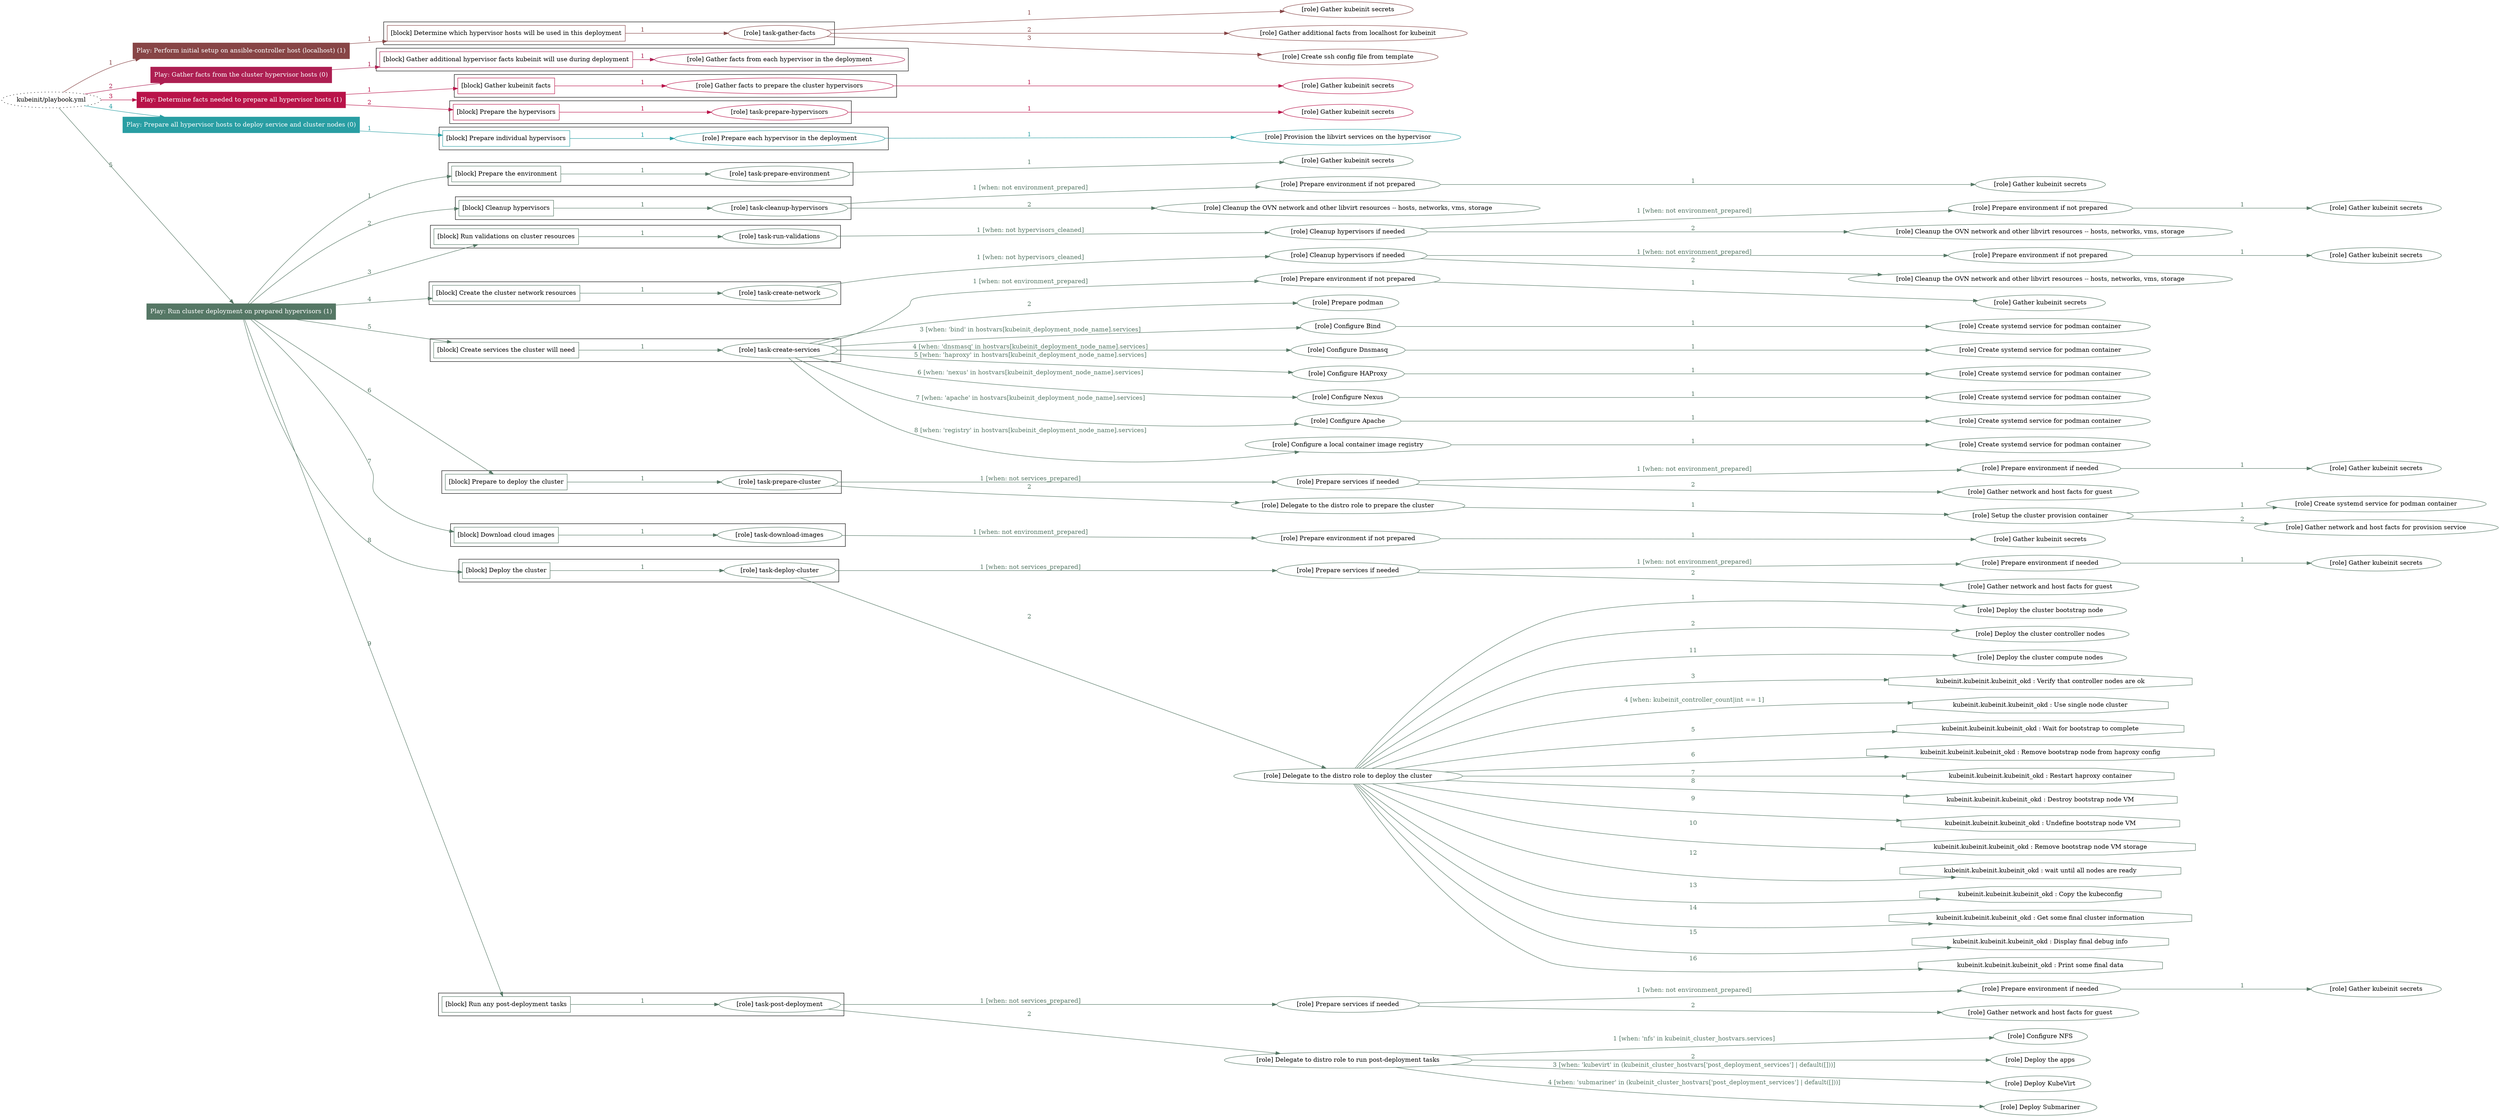 digraph {
	graph [concentrate=true ordering=in rankdir=LR ratio=fill]
	edge [esep=5 sep=10]
	"kubeinit/playbook.yml" [URL="/home/runner/work/kubeinit/kubeinit/kubeinit/playbook.yml" id=playbook_5faffa7f style=dotted]
	play_991cc048 [label="Play: Perform initial setup on ansible-controller host (localhost) (1)" URL="/home/runner/work/kubeinit/kubeinit/kubeinit/playbook.yml" color="#874546" fontcolor="#ffffff" id=play_991cc048 shape=box style=filled tooltip=localhost]
	"kubeinit/playbook.yml" -> play_991cc048 [label="1 " color="#874546" fontcolor="#874546" id=edge_abd112c0 labeltooltip="1 " tooltip="1 "]
	subgraph "Gather kubeinit secrets" {
		role_97f91d68 [label="[role] Gather kubeinit secrets" URL="/home/runner/.ansible/collections/ansible_collections/kubeinit/kubeinit/roles/kubeinit_prepare/tasks/build_hypervisors_group.yml" color="#874546" id=role_97f91d68 tooltip="Gather kubeinit secrets"]
	}
	subgraph "Gather additional facts from localhost for kubeinit" {
		role_273dcc4a [label="[role] Gather additional facts from localhost for kubeinit" URL="/home/runner/.ansible/collections/ansible_collections/kubeinit/kubeinit/roles/kubeinit_prepare/tasks/build_hypervisors_group.yml" color="#874546" id=role_273dcc4a tooltip="Gather additional facts from localhost for kubeinit"]
	}
	subgraph "Create ssh config file from template" {
		role_73fe3438 [label="[role] Create ssh config file from template" URL="/home/runner/.ansible/collections/ansible_collections/kubeinit/kubeinit/roles/kubeinit_prepare/tasks/build_hypervisors_group.yml" color="#874546" id=role_73fe3438 tooltip="Create ssh config file from template"]
	}
	subgraph "task-gather-facts" {
		role_0eabd7ce [label="[role] task-gather-facts" URL="/home/runner/work/kubeinit/kubeinit/kubeinit/playbook.yml" color="#874546" id=role_0eabd7ce tooltip="task-gather-facts"]
		role_0eabd7ce -> role_97f91d68 [label="1 " color="#874546" fontcolor="#874546" id=edge_6c5357a5 labeltooltip="1 " tooltip="1 "]
		role_0eabd7ce -> role_273dcc4a [label="2 " color="#874546" fontcolor="#874546" id=edge_8af04653 labeltooltip="2 " tooltip="2 "]
		role_0eabd7ce -> role_73fe3438 [label="3 " color="#874546" fontcolor="#874546" id=edge_282ddf28 labeltooltip="3 " tooltip="3 "]
	}
	subgraph "Play: Perform initial setup on ansible-controller host (localhost) (1)" {
		play_991cc048 -> block_0b202293 [label=1 color="#874546" fontcolor="#874546" id=edge_0eafb9de labeltooltip=1 tooltip=1]
		subgraph cluster_block_0b202293 {
			block_0b202293 [label="[block] Determine which hypervisor hosts will be used in this deployment" URL="/home/runner/work/kubeinit/kubeinit/kubeinit/playbook.yml" color="#874546" id=block_0b202293 labeltooltip="Determine which hypervisor hosts will be used in this deployment" shape=box tooltip="Determine which hypervisor hosts will be used in this deployment"]
			block_0b202293 -> role_0eabd7ce [label="1 " color="#874546" fontcolor="#874546" id=edge_bfd0c467 labeltooltip="1 " tooltip="1 "]
		}
	}
	play_29f85bd6 [label="Play: Gather facts from the cluster hypervisor hosts (0)" URL="/home/runner/work/kubeinit/kubeinit/kubeinit/playbook.yml" color="#ad1f52" fontcolor="#ffffff" id=play_29f85bd6 shape=box style=filled tooltip="Play: Gather facts from the cluster hypervisor hosts (0)"]
	"kubeinit/playbook.yml" -> play_29f85bd6 [label="2 " color="#ad1f52" fontcolor="#ad1f52" id=edge_82eb3180 labeltooltip="2 " tooltip="2 "]
	subgraph "Gather facts from each hypervisor in the deployment" {
		role_9f1f11c9 [label="[role] Gather facts from each hypervisor in the deployment" URL="/home/runner/work/kubeinit/kubeinit/kubeinit/playbook.yml" color="#ad1f52" id=role_9f1f11c9 tooltip="Gather facts from each hypervisor in the deployment"]
	}
	subgraph "Play: Gather facts from the cluster hypervisor hosts (0)" {
		play_29f85bd6 -> block_7391d9f3 [label=1 color="#ad1f52" fontcolor="#ad1f52" id=edge_20162a84 labeltooltip=1 tooltip=1]
		subgraph cluster_block_7391d9f3 {
			block_7391d9f3 [label="[block] Gather additional hypervisor facts kubeinit will use during deployment" URL="/home/runner/work/kubeinit/kubeinit/kubeinit/playbook.yml" color="#ad1f52" id=block_7391d9f3 labeltooltip="Gather additional hypervisor facts kubeinit will use during deployment" shape=box tooltip="Gather additional hypervisor facts kubeinit will use during deployment"]
			block_7391d9f3 -> role_9f1f11c9 [label="1 " color="#ad1f52" fontcolor="#ad1f52" id=edge_141479ab labeltooltip="1 " tooltip="1 "]
		}
	}
	play_5ca534ec [label="Play: Determine facts needed to prepare all hypervisor hosts (1)" URL="/home/runner/work/kubeinit/kubeinit/kubeinit/playbook.yml" color="#b91349" fontcolor="#ffffff" id=play_5ca534ec shape=box style=filled tooltip=localhost]
	"kubeinit/playbook.yml" -> play_5ca534ec [label="3 " color="#b91349" fontcolor="#b91349" id=edge_31deacb4 labeltooltip="3 " tooltip="3 "]
	subgraph "Gather kubeinit secrets" {
		role_c8e37638 [label="[role] Gather kubeinit secrets" URL="/home/runner/.ansible/collections/ansible_collections/kubeinit/kubeinit/roles/kubeinit_prepare/tasks/gather_kubeinit_facts.yml" color="#b91349" id=role_c8e37638 tooltip="Gather kubeinit secrets"]
	}
	subgraph "Gather facts to prepare the cluster hypervisors" {
		role_53ebce4b [label="[role] Gather facts to prepare the cluster hypervisors" URL="/home/runner/work/kubeinit/kubeinit/kubeinit/playbook.yml" color="#b91349" id=role_53ebce4b tooltip="Gather facts to prepare the cluster hypervisors"]
		role_53ebce4b -> role_c8e37638 [label="1 " color="#b91349" fontcolor="#b91349" id=edge_7cde80fc labeltooltip="1 " tooltip="1 "]
	}
	subgraph "Gather kubeinit secrets" {
		role_de33c68d [label="[role] Gather kubeinit secrets" URL="/home/runner/.ansible/collections/ansible_collections/kubeinit/kubeinit/roles/kubeinit_prepare/tasks/gather_kubeinit_facts.yml" color="#b91349" id=role_de33c68d tooltip="Gather kubeinit secrets"]
	}
	subgraph "task-prepare-hypervisors" {
		role_69fd71e2 [label="[role] task-prepare-hypervisors" URL="/home/runner/work/kubeinit/kubeinit/kubeinit/playbook.yml" color="#b91349" id=role_69fd71e2 tooltip="task-prepare-hypervisors"]
		role_69fd71e2 -> role_de33c68d [label="1 " color="#b91349" fontcolor="#b91349" id=edge_d538f29c labeltooltip="1 " tooltip="1 "]
	}
	subgraph "Play: Determine facts needed to prepare all hypervisor hosts (1)" {
		play_5ca534ec -> block_be580577 [label=1 color="#b91349" fontcolor="#b91349" id=edge_8d471b6c labeltooltip=1 tooltip=1]
		subgraph cluster_block_be580577 {
			block_be580577 [label="[block] Gather kubeinit facts" URL="/home/runner/work/kubeinit/kubeinit/kubeinit/playbook.yml" color="#b91349" id=block_be580577 labeltooltip="Gather kubeinit facts" shape=box tooltip="Gather kubeinit facts"]
			block_be580577 -> role_53ebce4b [label="1 " color="#b91349" fontcolor="#b91349" id=edge_6ef22470 labeltooltip="1 " tooltip="1 "]
		}
		play_5ca534ec -> block_c0ef827e [label=2 color="#b91349" fontcolor="#b91349" id=edge_1ddea8bc labeltooltip=2 tooltip=2]
		subgraph cluster_block_c0ef827e {
			block_c0ef827e [label="[block] Prepare the hypervisors" URL="/home/runner/work/kubeinit/kubeinit/kubeinit/playbook.yml" color="#b91349" id=block_c0ef827e labeltooltip="Prepare the hypervisors" shape=box tooltip="Prepare the hypervisors"]
			block_c0ef827e -> role_69fd71e2 [label="1 " color="#b91349" fontcolor="#b91349" id=edge_85bd8eb2 labeltooltip="1 " tooltip="1 "]
		}
	}
	play_77e201bd [label="Play: Prepare all hypervisor hosts to deploy service and cluster nodes (0)" URL="/home/runner/work/kubeinit/kubeinit/kubeinit/playbook.yml" color="#299ea3" fontcolor="#ffffff" id=play_77e201bd shape=box style=filled tooltip="Play: Prepare all hypervisor hosts to deploy service and cluster nodes (0)"]
	"kubeinit/playbook.yml" -> play_77e201bd [label="4 " color="#299ea3" fontcolor="#299ea3" id=edge_8aa07ea6 labeltooltip="4 " tooltip="4 "]
	subgraph "Provision the libvirt services on the hypervisor" {
		role_abc57175 [label="[role] Provision the libvirt services on the hypervisor" URL="/home/runner/.ansible/collections/ansible_collections/kubeinit/kubeinit/roles/kubeinit_prepare/tasks/prepare_hypervisor.yml" color="#299ea3" id=role_abc57175 tooltip="Provision the libvirt services on the hypervisor"]
	}
	subgraph "Prepare each hypervisor in the deployment" {
		role_91e6538f [label="[role] Prepare each hypervisor in the deployment" URL="/home/runner/work/kubeinit/kubeinit/kubeinit/playbook.yml" color="#299ea3" id=role_91e6538f tooltip="Prepare each hypervisor in the deployment"]
		role_91e6538f -> role_abc57175 [label="1 " color="#299ea3" fontcolor="#299ea3" id=edge_4c7e850f labeltooltip="1 " tooltip="1 "]
	}
	subgraph "Play: Prepare all hypervisor hosts to deploy service and cluster nodes (0)" {
		play_77e201bd -> block_b113f2d3 [label=1 color="#299ea3" fontcolor="#299ea3" id=edge_35d51ef7 labeltooltip=1 tooltip=1]
		subgraph cluster_block_b113f2d3 {
			block_b113f2d3 [label="[block] Prepare individual hypervisors" URL="/home/runner/work/kubeinit/kubeinit/kubeinit/playbook.yml" color="#299ea3" id=block_b113f2d3 labeltooltip="Prepare individual hypervisors" shape=box tooltip="Prepare individual hypervisors"]
			block_b113f2d3 -> role_91e6538f [label="1 " color="#299ea3" fontcolor="#299ea3" id=edge_9c3f2e87 labeltooltip="1 " tooltip="1 "]
		}
	}
	play_43a48dd4 [label="Play: Run cluster deployment on prepared hypervisors (1)" URL="/home/runner/work/kubeinit/kubeinit/kubeinit/playbook.yml" color="#557765" fontcolor="#ffffff" id=play_43a48dd4 shape=box style=filled tooltip=localhost]
	"kubeinit/playbook.yml" -> play_43a48dd4 [label="5 " color="#557765" fontcolor="#557765" id=edge_9130baa4 labeltooltip="5 " tooltip="5 "]
	subgraph "Gather kubeinit secrets" {
		role_e2d8cf6f [label="[role] Gather kubeinit secrets" URL="/home/runner/.ansible/collections/ansible_collections/kubeinit/kubeinit/roles/kubeinit_prepare/tasks/gather_kubeinit_facts.yml" color="#557765" id=role_e2d8cf6f tooltip="Gather kubeinit secrets"]
	}
	subgraph "task-prepare-environment" {
		role_2d263c5d [label="[role] task-prepare-environment" URL="/home/runner/work/kubeinit/kubeinit/kubeinit/playbook.yml" color="#557765" id=role_2d263c5d tooltip="task-prepare-environment"]
		role_2d263c5d -> role_e2d8cf6f [label="1 " color="#557765" fontcolor="#557765" id=edge_e7e85dd9 labeltooltip="1 " tooltip="1 "]
	}
	subgraph "Gather kubeinit secrets" {
		role_fab64181 [label="[role] Gather kubeinit secrets" URL="/home/runner/.ansible/collections/ansible_collections/kubeinit/kubeinit/roles/kubeinit_prepare/tasks/gather_kubeinit_facts.yml" color="#557765" id=role_fab64181 tooltip="Gather kubeinit secrets"]
	}
	subgraph "Prepare environment if not prepared" {
		role_e8af07f8 [label="[role] Prepare environment if not prepared" URL="/home/runner/.ansible/collections/ansible_collections/kubeinit/kubeinit/roles/kubeinit_prepare/tasks/cleanup_hypervisors.yml" color="#557765" id=role_e8af07f8 tooltip="Prepare environment if not prepared"]
		role_e8af07f8 -> role_fab64181 [label="1 " color="#557765" fontcolor="#557765" id=edge_36fb8069 labeltooltip="1 " tooltip="1 "]
	}
	subgraph "Cleanup the OVN network and other libvirt resources -- hosts, networks, vms, storage" {
		role_6f4e6be0 [label="[role] Cleanup the OVN network and other libvirt resources -- hosts, networks, vms, storage" URL="/home/runner/.ansible/collections/ansible_collections/kubeinit/kubeinit/roles/kubeinit_prepare/tasks/cleanup_hypervisors.yml" color="#557765" id=role_6f4e6be0 tooltip="Cleanup the OVN network and other libvirt resources -- hosts, networks, vms, storage"]
	}
	subgraph "task-cleanup-hypervisors" {
		role_02f8fa38 [label="[role] task-cleanup-hypervisors" URL="/home/runner/work/kubeinit/kubeinit/kubeinit/playbook.yml" color="#557765" id=role_02f8fa38 tooltip="task-cleanup-hypervisors"]
		role_02f8fa38 -> role_e8af07f8 [label="1 [when: not environment_prepared]" color="#557765" fontcolor="#557765" id=edge_60694b1d labeltooltip="1 [when: not environment_prepared]" tooltip="1 [when: not environment_prepared]"]
		role_02f8fa38 -> role_6f4e6be0 [label="2 " color="#557765" fontcolor="#557765" id=edge_d9ad9d44 labeltooltip="2 " tooltip="2 "]
	}
	subgraph "Gather kubeinit secrets" {
		role_283fa0ce [label="[role] Gather kubeinit secrets" URL="/home/runner/.ansible/collections/ansible_collections/kubeinit/kubeinit/roles/kubeinit_prepare/tasks/gather_kubeinit_facts.yml" color="#557765" id=role_283fa0ce tooltip="Gather kubeinit secrets"]
	}
	subgraph "Prepare environment if not prepared" {
		role_32ab561b [label="[role] Prepare environment if not prepared" URL="/home/runner/.ansible/collections/ansible_collections/kubeinit/kubeinit/roles/kubeinit_prepare/tasks/cleanup_hypervisors.yml" color="#557765" id=role_32ab561b tooltip="Prepare environment if not prepared"]
		role_32ab561b -> role_283fa0ce [label="1 " color="#557765" fontcolor="#557765" id=edge_ea6aae92 labeltooltip="1 " tooltip="1 "]
	}
	subgraph "Cleanup the OVN network and other libvirt resources -- hosts, networks, vms, storage" {
		role_bf8aadd1 [label="[role] Cleanup the OVN network and other libvirt resources -- hosts, networks, vms, storage" URL="/home/runner/.ansible/collections/ansible_collections/kubeinit/kubeinit/roles/kubeinit_prepare/tasks/cleanup_hypervisors.yml" color="#557765" id=role_bf8aadd1 tooltip="Cleanup the OVN network and other libvirt resources -- hosts, networks, vms, storage"]
	}
	subgraph "Cleanup hypervisors if needed" {
		role_7c0aa7c6 [label="[role] Cleanup hypervisors if needed" URL="/home/runner/.ansible/collections/ansible_collections/kubeinit/kubeinit/roles/kubeinit_validations/tasks/main.yml" color="#557765" id=role_7c0aa7c6 tooltip="Cleanup hypervisors if needed"]
		role_7c0aa7c6 -> role_32ab561b [label="1 [when: not environment_prepared]" color="#557765" fontcolor="#557765" id=edge_edfef1cc labeltooltip="1 [when: not environment_prepared]" tooltip="1 [when: not environment_prepared]"]
		role_7c0aa7c6 -> role_bf8aadd1 [label="2 " color="#557765" fontcolor="#557765" id=edge_673b3125 labeltooltip="2 " tooltip="2 "]
	}
	subgraph "task-run-validations" {
		role_469a2b44 [label="[role] task-run-validations" URL="/home/runner/work/kubeinit/kubeinit/kubeinit/playbook.yml" color="#557765" id=role_469a2b44 tooltip="task-run-validations"]
		role_469a2b44 -> role_7c0aa7c6 [label="1 [when: not hypervisors_cleaned]" color="#557765" fontcolor="#557765" id=edge_896bcb0b labeltooltip="1 [when: not hypervisors_cleaned]" tooltip="1 [when: not hypervisors_cleaned]"]
	}
	subgraph "Gather kubeinit secrets" {
		role_c9c38aff [label="[role] Gather kubeinit secrets" URL="/home/runner/.ansible/collections/ansible_collections/kubeinit/kubeinit/roles/kubeinit_prepare/tasks/gather_kubeinit_facts.yml" color="#557765" id=role_c9c38aff tooltip="Gather kubeinit secrets"]
	}
	subgraph "Prepare environment if not prepared" {
		role_a8bdfd80 [label="[role] Prepare environment if not prepared" URL="/home/runner/.ansible/collections/ansible_collections/kubeinit/kubeinit/roles/kubeinit_prepare/tasks/cleanup_hypervisors.yml" color="#557765" id=role_a8bdfd80 tooltip="Prepare environment if not prepared"]
		role_a8bdfd80 -> role_c9c38aff [label="1 " color="#557765" fontcolor="#557765" id=edge_e9b683b7 labeltooltip="1 " tooltip="1 "]
	}
	subgraph "Cleanup the OVN network and other libvirt resources -- hosts, networks, vms, storage" {
		role_6921b1f4 [label="[role] Cleanup the OVN network and other libvirt resources -- hosts, networks, vms, storage" URL="/home/runner/.ansible/collections/ansible_collections/kubeinit/kubeinit/roles/kubeinit_prepare/tasks/cleanup_hypervisors.yml" color="#557765" id=role_6921b1f4 tooltip="Cleanup the OVN network and other libvirt resources -- hosts, networks, vms, storage"]
	}
	subgraph "Cleanup hypervisors if needed" {
		role_a638eea6 [label="[role] Cleanup hypervisors if needed" URL="/home/runner/.ansible/collections/ansible_collections/kubeinit/kubeinit/roles/kubeinit_libvirt/tasks/create_network.yml" color="#557765" id=role_a638eea6 tooltip="Cleanup hypervisors if needed"]
		role_a638eea6 -> role_a8bdfd80 [label="1 [when: not environment_prepared]" color="#557765" fontcolor="#557765" id=edge_443bde8b labeltooltip="1 [when: not environment_prepared]" tooltip="1 [when: not environment_prepared]"]
		role_a638eea6 -> role_6921b1f4 [label="2 " color="#557765" fontcolor="#557765" id=edge_4f5ee1fa labeltooltip="2 " tooltip="2 "]
	}
	subgraph "task-create-network" {
		role_156be5de [label="[role] task-create-network" URL="/home/runner/work/kubeinit/kubeinit/kubeinit/playbook.yml" color="#557765" id=role_156be5de tooltip="task-create-network"]
		role_156be5de -> role_a638eea6 [label="1 [when: not hypervisors_cleaned]" color="#557765" fontcolor="#557765" id=edge_9cddbd63 labeltooltip="1 [when: not hypervisors_cleaned]" tooltip="1 [when: not hypervisors_cleaned]"]
	}
	subgraph "Gather kubeinit secrets" {
		role_58aa6956 [label="[role] Gather kubeinit secrets" URL="/home/runner/.ansible/collections/ansible_collections/kubeinit/kubeinit/roles/kubeinit_prepare/tasks/gather_kubeinit_facts.yml" color="#557765" id=role_58aa6956 tooltip="Gather kubeinit secrets"]
	}
	subgraph "Prepare environment if not prepared" {
		role_d1d3a0e2 [label="[role] Prepare environment if not prepared" URL="/home/runner/.ansible/collections/ansible_collections/kubeinit/kubeinit/roles/kubeinit_services/tasks/main.yml" color="#557765" id=role_d1d3a0e2 tooltip="Prepare environment if not prepared"]
		role_d1d3a0e2 -> role_58aa6956 [label="1 " color="#557765" fontcolor="#557765" id=edge_0fc86b60 labeltooltip="1 " tooltip="1 "]
	}
	subgraph "Prepare podman" {
		role_b9ffc9e6 [label="[role] Prepare podman" URL="/home/runner/.ansible/collections/ansible_collections/kubeinit/kubeinit/roles/kubeinit_services/tasks/00_create_service_pod.yml" color="#557765" id=role_b9ffc9e6 tooltip="Prepare podman"]
	}
	subgraph "Create systemd service for podman container" {
		role_8bc0fd2d [label="[role] Create systemd service for podman container" URL="/home/runner/.ansible/collections/ansible_collections/kubeinit/kubeinit/roles/kubeinit_bind/tasks/main.yml" color="#557765" id=role_8bc0fd2d tooltip="Create systemd service for podman container"]
	}
	subgraph "Configure Bind" {
		role_e1b97ca7 [label="[role] Configure Bind" URL="/home/runner/.ansible/collections/ansible_collections/kubeinit/kubeinit/roles/kubeinit_services/tasks/start_services_containers.yml" color="#557765" id=role_e1b97ca7 tooltip="Configure Bind"]
		role_e1b97ca7 -> role_8bc0fd2d [label="1 " color="#557765" fontcolor="#557765" id=edge_49f3af1e labeltooltip="1 " tooltip="1 "]
	}
	subgraph "Create systemd service for podman container" {
		role_a071425c [label="[role] Create systemd service for podman container" URL="/home/runner/.ansible/collections/ansible_collections/kubeinit/kubeinit/roles/kubeinit_dnsmasq/tasks/main.yml" color="#557765" id=role_a071425c tooltip="Create systemd service for podman container"]
	}
	subgraph "Configure Dnsmasq" {
		role_33386de9 [label="[role] Configure Dnsmasq" URL="/home/runner/.ansible/collections/ansible_collections/kubeinit/kubeinit/roles/kubeinit_services/tasks/start_services_containers.yml" color="#557765" id=role_33386de9 tooltip="Configure Dnsmasq"]
		role_33386de9 -> role_a071425c [label="1 " color="#557765" fontcolor="#557765" id=edge_ea4d8525 labeltooltip="1 " tooltip="1 "]
	}
	subgraph "Create systemd service for podman container" {
		role_ed2eca56 [label="[role] Create systemd service for podman container" URL="/home/runner/.ansible/collections/ansible_collections/kubeinit/kubeinit/roles/kubeinit_haproxy/tasks/main.yml" color="#557765" id=role_ed2eca56 tooltip="Create systemd service for podman container"]
	}
	subgraph "Configure HAProxy" {
		role_8337280f [label="[role] Configure HAProxy" URL="/home/runner/.ansible/collections/ansible_collections/kubeinit/kubeinit/roles/kubeinit_services/tasks/start_services_containers.yml" color="#557765" id=role_8337280f tooltip="Configure HAProxy"]
		role_8337280f -> role_ed2eca56 [label="1 " color="#557765" fontcolor="#557765" id=edge_f12a9a13 labeltooltip="1 " tooltip="1 "]
	}
	subgraph "Create systemd service for podman container" {
		role_0ed155b1 [label="[role] Create systemd service for podman container" URL="/home/runner/.ansible/collections/ansible_collections/kubeinit/kubeinit/roles/kubeinit_nexus/tasks/main.yml" color="#557765" id=role_0ed155b1 tooltip="Create systemd service for podman container"]
	}
	subgraph "Configure Nexus" {
		role_290f36eb [label="[role] Configure Nexus" URL="/home/runner/.ansible/collections/ansible_collections/kubeinit/kubeinit/roles/kubeinit_services/tasks/start_services_containers.yml" color="#557765" id=role_290f36eb tooltip="Configure Nexus"]
		role_290f36eb -> role_0ed155b1 [label="1 " color="#557765" fontcolor="#557765" id=edge_7a0798a1 labeltooltip="1 " tooltip="1 "]
	}
	subgraph "Create systemd service for podman container" {
		role_29bca5af [label="[role] Create systemd service for podman container" URL="/home/runner/.ansible/collections/ansible_collections/kubeinit/kubeinit/roles/kubeinit_apache/tasks/main.yml" color="#557765" id=role_29bca5af tooltip="Create systemd service for podman container"]
	}
	subgraph "Configure Apache" {
		role_7706d577 [label="[role] Configure Apache" URL="/home/runner/.ansible/collections/ansible_collections/kubeinit/kubeinit/roles/kubeinit_services/tasks/start_services_containers.yml" color="#557765" id=role_7706d577 tooltip="Configure Apache"]
		role_7706d577 -> role_29bca5af [label="1 " color="#557765" fontcolor="#557765" id=edge_cf43cd9e labeltooltip="1 " tooltip="1 "]
	}
	subgraph "Create systemd service for podman container" {
		role_e05abb13 [label="[role] Create systemd service for podman container" URL="/home/runner/.ansible/collections/ansible_collections/kubeinit/kubeinit/roles/kubeinit_registry/tasks/main.yml" color="#557765" id=role_e05abb13 tooltip="Create systemd service for podman container"]
	}
	subgraph "Configure a local container image registry" {
		role_be58a50e [label="[role] Configure a local container image registry" URL="/home/runner/.ansible/collections/ansible_collections/kubeinit/kubeinit/roles/kubeinit_services/tasks/start_services_containers.yml" color="#557765" id=role_be58a50e tooltip="Configure a local container image registry"]
		role_be58a50e -> role_e05abb13 [label="1 " color="#557765" fontcolor="#557765" id=edge_bded8de7 labeltooltip="1 " tooltip="1 "]
	}
	subgraph "task-create-services" {
		role_48f40c20 [label="[role] task-create-services" URL="/home/runner/work/kubeinit/kubeinit/kubeinit/playbook.yml" color="#557765" id=role_48f40c20 tooltip="task-create-services"]
		role_48f40c20 -> role_d1d3a0e2 [label="1 [when: not environment_prepared]" color="#557765" fontcolor="#557765" id=edge_78ecef7e labeltooltip="1 [when: not environment_prepared]" tooltip="1 [when: not environment_prepared]"]
		role_48f40c20 -> role_b9ffc9e6 [label="2 " color="#557765" fontcolor="#557765" id=edge_de1229ac labeltooltip="2 " tooltip="2 "]
		role_48f40c20 -> role_e1b97ca7 [label="3 [when: 'bind' in hostvars[kubeinit_deployment_node_name].services]" color="#557765" fontcolor="#557765" id=edge_f06f160d labeltooltip="3 [when: 'bind' in hostvars[kubeinit_deployment_node_name].services]" tooltip="3 [when: 'bind' in hostvars[kubeinit_deployment_node_name].services]"]
		role_48f40c20 -> role_33386de9 [label="4 [when: 'dnsmasq' in hostvars[kubeinit_deployment_node_name].services]" color="#557765" fontcolor="#557765" id=edge_fe914343 labeltooltip="4 [when: 'dnsmasq' in hostvars[kubeinit_deployment_node_name].services]" tooltip="4 [when: 'dnsmasq' in hostvars[kubeinit_deployment_node_name].services]"]
		role_48f40c20 -> role_8337280f [label="5 [when: 'haproxy' in hostvars[kubeinit_deployment_node_name].services]" color="#557765" fontcolor="#557765" id=edge_26718405 labeltooltip="5 [when: 'haproxy' in hostvars[kubeinit_deployment_node_name].services]" tooltip="5 [when: 'haproxy' in hostvars[kubeinit_deployment_node_name].services]"]
		role_48f40c20 -> role_290f36eb [label="6 [when: 'nexus' in hostvars[kubeinit_deployment_node_name].services]" color="#557765" fontcolor="#557765" id=edge_773ad5d1 labeltooltip="6 [when: 'nexus' in hostvars[kubeinit_deployment_node_name].services]" tooltip="6 [when: 'nexus' in hostvars[kubeinit_deployment_node_name].services]"]
		role_48f40c20 -> role_7706d577 [label="7 [when: 'apache' in hostvars[kubeinit_deployment_node_name].services]" color="#557765" fontcolor="#557765" id=edge_b3543a7a labeltooltip="7 [when: 'apache' in hostvars[kubeinit_deployment_node_name].services]" tooltip="7 [when: 'apache' in hostvars[kubeinit_deployment_node_name].services]"]
		role_48f40c20 -> role_be58a50e [label="8 [when: 'registry' in hostvars[kubeinit_deployment_node_name].services]" color="#557765" fontcolor="#557765" id=edge_6e513159 labeltooltip="8 [when: 'registry' in hostvars[kubeinit_deployment_node_name].services]" tooltip="8 [when: 'registry' in hostvars[kubeinit_deployment_node_name].services]"]
	}
	subgraph "Gather kubeinit secrets" {
		role_88ae7f64 [label="[role] Gather kubeinit secrets" URL="/home/runner/.ansible/collections/ansible_collections/kubeinit/kubeinit/roles/kubeinit_prepare/tasks/gather_kubeinit_facts.yml" color="#557765" id=role_88ae7f64 tooltip="Gather kubeinit secrets"]
	}
	subgraph "Prepare environment if needed" {
		role_aef16685 [label="[role] Prepare environment if needed" URL="/home/runner/.ansible/collections/ansible_collections/kubeinit/kubeinit/roles/kubeinit_services/tasks/prepare_services.yml" color="#557765" id=role_aef16685 tooltip="Prepare environment if needed"]
		role_aef16685 -> role_88ae7f64 [label="1 " color="#557765" fontcolor="#557765" id=edge_e50306f3 labeltooltip="1 " tooltip="1 "]
	}
	subgraph "Gather network and host facts for guest" {
		role_bd7baf6c [label="[role] Gather network and host facts for guest" URL="/home/runner/.ansible/collections/ansible_collections/kubeinit/kubeinit/roles/kubeinit_services/tasks/prepare_services.yml" color="#557765" id=role_bd7baf6c tooltip="Gather network and host facts for guest"]
	}
	subgraph "Prepare services if needed" {
		role_8ee9c17d [label="[role] Prepare services if needed" URL="/home/runner/.ansible/collections/ansible_collections/kubeinit/kubeinit/roles/kubeinit_prepare/tasks/prepare_cluster.yml" color="#557765" id=role_8ee9c17d tooltip="Prepare services if needed"]
		role_8ee9c17d -> role_aef16685 [label="1 [when: not environment_prepared]" color="#557765" fontcolor="#557765" id=edge_3aa58c87 labeltooltip="1 [when: not environment_prepared]" tooltip="1 [when: not environment_prepared]"]
		role_8ee9c17d -> role_bd7baf6c [label="2 " color="#557765" fontcolor="#557765" id=edge_5845afeb labeltooltip="2 " tooltip="2 "]
	}
	subgraph "Create systemd service for podman container" {
		role_023f2aca [label="[role] Create systemd service for podman container" URL="/home/runner/.ansible/collections/ansible_collections/kubeinit/kubeinit/roles/kubeinit_services/tasks/create_provision_container.yml" color="#557765" id=role_023f2aca tooltip="Create systemd service for podman container"]
	}
	subgraph "Gather network and host facts for provision service" {
		role_6259e2f3 [label="[role] Gather network and host facts for provision service" URL="/home/runner/.ansible/collections/ansible_collections/kubeinit/kubeinit/roles/kubeinit_services/tasks/create_provision_container.yml" color="#557765" id=role_6259e2f3 tooltip="Gather network and host facts for provision service"]
	}
	subgraph "Setup the cluster provision container" {
		role_ba65694d [label="[role] Setup the cluster provision container" URL="/home/runner/.ansible/collections/ansible_collections/kubeinit/kubeinit/roles/kubeinit_okd/tasks/prepare_cluster.yml" color="#557765" id=role_ba65694d tooltip="Setup the cluster provision container"]
		role_ba65694d -> role_023f2aca [label="1 " color="#557765" fontcolor="#557765" id=edge_80c48d62 labeltooltip="1 " tooltip="1 "]
		role_ba65694d -> role_6259e2f3 [label="2 " color="#557765" fontcolor="#557765" id=edge_47256a30 labeltooltip="2 " tooltip="2 "]
	}
	subgraph "Delegate to the distro role to prepare the cluster" {
		role_e95e9c22 [label="[role] Delegate to the distro role to prepare the cluster" URL="/home/runner/.ansible/collections/ansible_collections/kubeinit/kubeinit/roles/kubeinit_prepare/tasks/prepare_cluster.yml" color="#557765" id=role_e95e9c22 tooltip="Delegate to the distro role to prepare the cluster"]
		role_e95e9c22 -> role_ba65694d [label="1 " color="#557765" fontcolor="#557765" id=edge_1e19a70e labeltooltip="1 " tooltip="1 "]
	}
	subgraph "task-prepare-cluster" {
		role_e61bd879 [label="[role] task-prepare-cluster" URL="/home/runner/work/kubeinit/kubeinit/kubeinit/playbook.yml" color="#557765" id=role_e61bd879 tooltip="task-prepare-cluster"]
		role_e61bd879 -> role_8ee9c17d [label="1 [when: not services_prepared]" color="#557765" fontcolor="#557765" id=edge_c9992de1 labeltooltip="1 [when: not services_prepared]" tooltip="1 [when: not services_prepared]"]
		role_e61bd879 -> role_e95e9c22 [label="2 " color="#557765" fontcolor="#557765" id=edge_b0c695c5 labeltooltip="2 " tooltip="2 "]
	}
	subgraph "Gather kubeinit secrets" {
		role_2f07795c [label="[role] Gather kubeinit secrets" URL="/home/runner/.ansible/collections/ansible_collections/kubeinit/kubeinit/roles/kubeinit_prepare/tasks/gather_kubeinit_facts.yml" color="#557765" id=role_2f07795c tooltip="Gather kubeinit secrets"]
	}
	subgraph "Prepare environment if not prepared" {
		role_d3206cf3 [label="[role] Prepare environment if not prepared" URL="/home/runner/.ansible/collections/ansible_collections/kubeinit/kubeinit/roles/kubeinit_libvirt/tasks/download_cloud_images.yml" color="#557765" id=role_d3206cf3 tooltip="Prepare environment if not prepared"]
		role_d3206cf3 -> role_2f07795c [label="1 " color="#557765" fontcolor="#557765" id=edge_a19147cd labeltooltip="1 " tooltip="1 "]
	}
	subgraph "task-download-images" {
		role_5722a614 [label="[role] task-download-images" URL="/home/runner/work/kubeinit/kubeinit/kubeinit/playbook.yml" color="#557765" id=role_5722a614 tooltip="task-download-images"]
		role_5722a614 -> role_d3206cf3 [label="1 [when: not environment_prepared]" color="#557765" fontcolor="#557765" id=edge_455d5f58 labeltooltip="1 [when: not environment_prepared]" tooltip="1 [when: not environment_prepared]"]
	}
	subgraph "Gather kubeinit secrets" {
		role_c653de0e [label="[role] Gather kubeinit secrets" URL="/home/runner/.ansible/collections/ansible_collections/kubeinit/kubeinit/roles/kubeinit_prepare/tasks/gather_kubeinit_facts.yml" color="#557765" id=role_c653de0e tooltip="Gather kubeinit secrets"]
	}
	subgraph "Prepare environment if needed" {
		role_cb08ce3a [label="[role] Prepare environment if needed" URL="/home/runner/.ansible/collections/ansible_collections/kubeinit/kubeinit/roles/kubeinit_services/tasks/prepare_services.yml" color="#557765" id=role_cb08ce3a tooltip="Prepare environment if needed"]
		role_cb08ce3a -> role_c653de0e [label="1 " color="#557765" fontcolor="#557765" id=edge_24f32d1b labeltooltip="1 " tooltip="1 "]
	}
	subgraph "Gather network and host facts for guest" {
		role_5903a546 [label="[role] Gather network and host facts for guest" URL="/home/runner/.ansible/collections/ansible_collections/kubeinit/kubeinit/roles/kubeinit_services/tasks/prepare_services.yml" color="#557765" id=role_5903a546 tooltip="Gather network and host facts for guest"]
	}
	subgraph "Prepare services if needed" {
		role_b28b9bad [label="[role] Prepare services if needed" URL="/home/runner/.ansible/collections/ansible_collections/kubeinit/kubeinit/roles/kubeinit_prepare/tasks/deploy_cluster.yml" color="#557765" id=role_b28b9bad tooltip="Prepare services if needed"]
		role_b28b9bad -> role_cb08ce3a [label="1 [when: not environment_prepared]" color="#557765" fontcolor="#557765" id=edge_11c3f3d0 labeltooltip="1 [when: not environment_prepared]" tooltip="1 [when: not environment_prepared]"]
		role_b28b9bad -> role_5903a546 [label="2 " color="#557765" fontcolor="#557765" id=edge_24c886c7 labeltooltip="2 " tooltip="2 "]
	}
	subgraph "Deploy the cluster bootstrap node" {
		role_d0adc6c5 [label="[role] Deploy the cluster bootstrap node" URL="/home/runner/.ansible/collections/ansible_collections/kubeinit/kubeinit/roles/kubeinit_okd/tasks/main.yml" color="#557765" id=role_d0adc6c5 tooltip="Deploy the cluster bootstrap node"]
	}
	subgraph "Deploy the cluster controller nodes" {
		role_8ea3973c [label="[role] Deploy the cluster controller nodes" URL="/home/runner/.ansible/collections/ansible_collections/kubeinit/kubeinit/roles/kubeinit_okd/tasks/main.yml" color="#557765" id=role_8ea3973c tooltip="Deploy the cluster controller nodes"]
	}
	subgraph "Deploy the cluster compute nodes" {
		role_142be35c [label="[role] Deploy the cluster compute nodes" URL="/home/runner/.ansible/collections/ansible_collections/kubeinit/kubeinit/roles/kubeinit_okd/tasks/main.yml" color="#557765" id=role_142be35c tooltip="Deploy the cluster compute nodes"]
	}
	subgraph "Delegate to the distro role to deploy the cluster" {
		role_f55ac38c [label="[role] Delegate to the distro role to deploy the cluster" URL="/home/runner/.ansible/collections/ansible_collections/kubeinit/kubeinit/roles/kubeinit_prepare/tasks/deploy_cluster.yml" color="#557765" id=role_f55ac38c tooltip="Delegate to the distro role to deploy the cluster"]
		role_f55ac38c -> role_d0adc6c5 [label="1 " color="#557765" fontcolor="#557765" id=edge_7d8022cb labeltooltip="1 " tooltip="1 "]
		role_f55ac38c -> role_8ea3973c [label="2 " color="#557765" fontcolor="#557765" id=edge_23fd1924 labeltooltip="2 " tooltip="2 "]
		task_06032a1c [label="kubeinit.kubeinit.kubeinit_okd : Verify that controller nodes are ok" URL="/home/runner/.ansible/collections/ansible_collections/kubeinit/kubeinit/roles/kubeinit_okd/tasks/main.yml" color="#557765" id=task_06032a1c shape=octagon tooltip="kubeinit.kubeinit.kubeinit_okd : Verify that controller nodes are ok"]
		role_f55ac38c -> task_06032a1c [label="3 " color="#557765" fontcolor="#557765" id=edge_e65b769b labeltooltip="3 " tooltip="3 "]
		task_b7d22fac [label="kubeinit.kubeinit.kubeinit_okd : Use single node cluster" URL="/home/runner/.ansible/collections/ansible_collections/kubeinit/kubeinit/roles/kubeinit_okd/tasks/main.yml" color="#557765" id=task_b7d22fac shape=octagon tooltip="kubeinit.kubeinit.kubeinit_okd : Use single node cluster"]
		role_f55ac38c -> task_b7d22fac [label="4 [when: kubeinit_controller_count|int == 1]" color="#557765" fontcolor="#557765" id=edge_0e86858f labeltooltip="4 [when: kubeinit_controller_count|int == 1]" tooltip="4 [when: kubeinit_controller_count|int == 1]"]
		task_c313493f [label="kubeinit.kubeinit.kubeinit_okd : Wait for bootstrap to complete" URL="/home/runner/.ansible/collections/ansible_collections/kubeinit/kubeinit/roles/kubeinit_okd/tasks/main.yml" color="#557765" id=task_c313493f shape=octagon tooltip="kubeinit.kubeinit.kubeinit_okd : Wait for bootstrap to complete"]
		role_f55ac38c -> task_c313493f [label="5 " color="#557765" fontcolor="#557765" id=edge_54e6dda6 labeltooltip="5 " tooltip="5 "]
		task_1ce6a1b4 [label="kubeinit.kubeinit.kubeinit_okd : Remove bootstrap node from haproxy config" URL="/home/runner/.ansible/collections/ansible_collections/kubeinit/kubeinit/roles/kubeinit_okd/tasks/main.yml" color="#557765" id=task_1ce6a1b4 shape=octagon tooltip="kubeinit.kubeinit.kubeinit_okd : Remove bootstrap node from haproxy config"]
		role_f55ac38c -> task_1ce6a1b4 [label="6 " color="#557765" fontcolor="#557765" id=edge_2ac7b429 labeltooltip="6 " tooltip="6 "]
		task_424b4d0e [label="kubeinit.kubeinit.kubeinit_okd : Restart haproxy container" URL="/home/runner/.ansible/collections/ansible_collections/kubeinit/kubeinit/roles/kubeinit_okd/tasks/main.yml" color="#557765" id=task_424b4d0e shape=octagon tooltip="kubeinit.kubeinit.kubeinit_okd : Restart haproxy container"]
		role_f55ac38c -> task_424b4d0e [label="7 " color="#557765" fontcolor="#557765" id=edge_053b5001 labeltooltip="7 " tooltip="7 "]
		task_34425a8d [label="kubeinit.kubeinit.kubeinit_okd : Destroy bootstrap node VM" URL="/home/runner/.ansible/collections/ansible_collections/kubeinit/kubeinit/roles/kubeinit_okd/tasks/main.yml" color="#557765" id=task_34425a8d shape=octagon tooltip="kubeinit.kubeinit.kubeinit_okd : Destroy bootstrap node VM"]
		role_f55ac38c -> task_34425a8d [label="8 " color="#557765" fontcolor="#557765" id=edge_66dda1c3 labeltooltip="8 " tooltip="8 "]
		task_0be332b5 [label="kubeinit.kubeinit.kubeinit_okd : Undefine bootstrap node VM" URL="/home/runner/.ansible/collections/ansible_collections/kubeinit/kubeinit/roles/kubeinit_okd/tasks/main.yml" color="#557765" id=task_0be332b5 shape=octagon tooltip="kubeinit.kubeinit.kubeinit_okd : Undefine bootstrap node VM"]
		role_f55ac38c -> task_0be332b5 [label="9 " color="#557765" fontcolor="#557765" id=edge_df319752 labeltooltip="9 " tooltip="9 "]
		task_2bd33aea [label="kubeinit.kubeinit.kubeinit_okd : Remove bootstrap node VM storage" URL="/home/runner/.ansible/collections/ansible_collections/kubeinit/kubeinit/roles/kubeinit_okd/tasks/main.yml" color="#557765" id=task_2bd33aea shape=octagon tooltip="kubeinit.kubeinit.kubeinit_okd : Remove bootstrap node VM storage"]
		role_f55ac38c -> task_2bd33aea [label="10 " color="#557765" fontcolor="#557765" id=edge_239b5c36 labeltooltip="10 " tooltip="10 "]
		role_f55ac38c -> role_142be35c [label="11 " color="#557765" fontcolor="#557765" id=edge_b443d2b8 labeltooltip="11 " tooltip="11 "]
		task_c6e9eaec [label="kubeinit.kubeinit.kubeinit_okd : wait until all nodes are ready" URL="/home/runner/.ansible/collections/ansible_collections/kubeinit/kubeinit/roles/kubeinit_okd/tasks/main.yml" color="#557765" id=task_c6e9eaec shape=octagon tooltip="kubeinit.kubeinit.kubeinit_okd : wait until all nodes are ready"]
		role_f55ac38c -> task_c6e9eaec [label="12 " color="#557765" fontcolor="#557765" id=edge_59aec9a9 labeltooltip="12 " tooltip="12 "]
		task_4ca25eb5 [label="kubeinit.kubeinit.kubeinit_okd : Copy the kubeconfig" URL="/home/runner/.ansible/collections/ansible_collections/kubeinit/kubeinit/roles/kubeinit_okd/tasks/main.yml" color="#557765" id=task_4ca25eb5 shape=octagon tooltip="kubeinit.kubeinit.kubeinit_okd : Copy the kubeconfig"]
		role_f55ac38c -> task_4ca25eb5 [label="13 " color="#557765" fontcolor="#557765" id=edge_36f54a72 labeltooltip="13 " tooltip="13 "]
		task_d7a4550e [label="kubeinit.kubeinit.kubeinit_okd : Get some final cluster information" URL="/home/runner/.ansible/collections/ansible_collections/kubeinit/kubeinit/roles/kubeinit_okd/tasks/main.yml" color="#557765" id=task_d7a4550e shape=octagon tooltip="kubeinit.kubeinit.kubeinit_okd : Get some final cluster information"]
		role_f55ac38c -> task_d7a4550e [label="14 " color="#557765" fontcolor="#557765" id=edge_26343292 labeltooltip="14 " tooltip="14 "]
		task_ab7778d3 [label="kubeinit.kubeinit.kubeinit_okd : Display final debug info" URL="/home/runner/.ansible/collections/ansible_collections/kubeinit/kubeinit/roles/kubeinit_okd/tasks/main.yml" color="#557765" id=task_ab7778d3 shape=octagon tooltip="kubeinit.kubeinit.kubeinit_okd : Display final debug info"]
		role_f55ac38c -> task_ab7778d3 [label="15 " color="#557765" fontcolor="#557765" id=edge_87125361 labeltooltip="15 " tooltip="15 "]
		task_974eb893 [label="kubeinit.kubeinit.kubeinit_okd : Print some final data" URL="/home/runner/.ansible/collections/ansible_collections/kubeinit/kubeinit/roles/kubeinit_okd/tasks/main.yml" color="#557765" id=task_974eb893 shape=octagon tooltip="kubeinit.kubeinit.kubeinit_okd : Print some final data"]
		role_f55ac38c -> task_974eb893 [label="16 " color="#557765" fontcolor="#557765" id=edge_24fbefb7 labeltooltip="16 " tooltip="16 "]
	}
	subgraph "task-deploy-cluster" {
		role_5591d80f [label="[role] task-deploy-cluster" URL="/home/runner/work/kubeinit/kubeinit/kubeinit/playbook.yml" color="#557765" id=role_5591d80f tooltip="task-deploy-cluster"]
		role_5591d80f -> role_b28b9bad [label="1 [when: not services_prepared]" color="#557765" fontcolor="#557765" id=edge_d7cf81bb labeltooltip="1 [when: not services_prepared]" tooltip="1 [when: not services_prepared]"]
		role_5591d80f -> role_f55ac38c [label="2 " color="#557765" fontcolor="#557765" id=edge_05fcc399 labeltooltip="2 " tooltip="2 "]
	}
	subgraph "Gather kubeinit secrets" {
		role_14d50fcf [label="[role] Gather kubeinit secrets" URL="/home/runner/.ansible/collections/ansible_collections/kubeinit/kubeinit/roles/kubeinit_prepare/tasks/gather_kubeinit_facts.yml" color="#557765" id=role_14d50fcf tooltip="Gather kubeinit secrets"]
	}
	subgraph "Prepare environment if needed" {
		role_59741881 [label="[role] Prepare environment if needed" URL="/home/runner/.ansible/collections/ansible_collections/kubeinit/kubeinit/roles/kubeinit_services/tasks/prepare_services.yml" color="#557765" id=role_59741881 tooltip="Prepare environment if needed"]
		role_59741881 -> role_14d50fcf [label="1 " color="#557765" fontcolor="#557765" id=edge_042f85d5 labeltooltip="1 " tooltip="1 "]
	}
	subgraph "Gather network and host facts for guest" {
		role_681ef854 [label="[role] Gather network and host facts for guest" URL="/home/runner/.ansible/collections/ansible_collections/kubeinit/kubeinit/roles/kubeinit_services/tasks/prepare_services.yml" color="#557765" id=role_681ef854 tooltip="Gather network and host facts for guest"]
	}
	subgraph "Prepare services if needed" {
		role_432089af [label="[role] Prepare services if needed" URL="/home/runner/.ansible/collections/ansible_collections/kubeinit/kubeinit/roles/kubeinit_prepare/tasks/post_deployment.yml" color="#557765" id=role_432089af tooltip="Prepare services if needed"]
		role_432089af -> role_59741881 [label="1 [when: not environment_prepared]" color="#557765" fontcolor="#557765" id=edge_d4c7cc2e labeltooltip="1 [when: not environment_prepared]" tooltip="1 [when: not environment_prepared]"]
		role_432089af -> role_681ef854 [label="2 " color="#557765" fontcolor="#557765" id=edge_8e1c6f9d labeltooltip="2 " tooltip="2 "]
	}
	subgraph "Configure NFS" {
		role_b2195251 [label="[role] Configure NFS" URL="/home/runner/.ansible/collections/ansible_collections/kubeinit/kubeinit/roles/kubeinit_okd/tasks/post_deployment_tasks.yml" color="#557765" id=role_b2195251 tooltip="Configure NFS"]
	}
	subgraph "Deploy the apps" {
		role_ee711420 [label="[role] Deploy the apps" URL="/home/runner/.ansible/collections/ansible_collections/kubeinit/kubeinit/roles/kubeinit_okd/tasks/post_deployment_tasks.yml" color="#557765" id=role_ee711420 tooltip="Deploy the apps"]
	}
	subgraph "Deploy KubeVirt" {
		role_14cc2b30 [label="[role] Deploy KubeVirt" URL="/home/runner/.ansible/collections/ansible_collections/kubeinit/kubeinit/roles/kubeinit_okd/tasks/post_deployment_tasks.yml" color="#557765" id=role_14cc2b30 tooltip="Deploy KubeVirt"]
	}
	subgraph "Deploy Submariner" {
		role_4890ee8a [label="[role] Deploy Submariner" URL="/home/runner/.ansible/collections/ansible_collections/kubeinit/kubeinit/roles/kubeinit_okd/tasks/post_deployment_tasks.yml" color="#557765" id=role_4890ee8a tooltip="Deploy Submariner"]
	}
	subgraph "Delegate to distro role to run post-deployment tasks" {
		role_b858cea1 [label="[role] Delegate to distro role to run post-deployment tasks" URL="/home/runner/.ansible/collections/ansible_collections/kubeinit/kubeinit/roles/kubeinit_prepare/tasks/post_deployment.yml" color="#557765" id=role_b858cea1 tooltip="Delegate to distro role to run post-deployment tasks"]
		role_b858cea1 -> role_b2195251 [label="1 [when: 'nfs' in kubeinit_cluster_hostvars.services]" color="#557765" fontcolor="#557765" id=edge_75b922f0 labeltooltip="1 [when: 'nfs' in kubeinit_cluster_hostvars.services]" tooltip="1 [when: 'nfs' in kubeinit_cluster_hostvars.services]"]
		role_b858cea1 -> role_ee711420 [label="2 " color="#557765" fontcolor="#557765" id=edge_848ca073 labeltooltip="2 " tooltip="2 "]
		role_b858cea1 -> role_14cc2b30 [label="3 [when: 'kubevirt' in (kubeinit_cluster_hostvars['post_deployment_services'] | default([]))]" color="#557765" fontcolor="#557765" id=edge_63c28e98 labeltooltip="3 [when: 'kubevirt' in (kubeinit_cluster_hostvars['post_deployment_services'] | default([]))]" tooltip="3 [when: 'kubevirt' in (kubeinit_cluster_hostvars['post_deployment_services'] | default([]))]"]
		role_b858cea1 -> role_4890ee8a [label="4 [when: 'submariner' in (kubeinit_cluster_hostvars['post_deployment_services'] | default([]))]" color="#557765" fontcolor="#557765" id=edge_a513dfba labeltooltip="4 [when: 'submariner' in (kubeinit_cluster_hostvars['post_deployment_services'] | default([]))]" tooltip="4 [when: 'submariner' in (kubeinit_cluster_hostvars['post_deployment_services'] | default([]))]"]
	}
	subgraph "task-post-deployment" {
		role_b00e1aea [label="[role] task-post-deployment" URL="/home/runner/work/kubeinit/kubeinit/kubeinit/playbook.yml" color="#557765" id=role_b00e1aea tooltip="task-post-deployment"]
		role_b00e1aea -> role_432089af [label="1 [when: not services_prepared]" color="#557765" fontcolor="#557765" id=edge_a03a66b3 labeltooltip="1 [when: not services_prepared]" tooltip="1 [when: not services_prepared]"]
		role_b00e1aea -> role_b858cea1 [label="2 " color="#557765" fontcolor="#557765" id=edge_e5dbee49 labeltooltip="2 " tooltip="2 "]
	}
	subgraph "Play: Run cluster deployment on prepared hypervisors (1)" {
		play_43a48dd4 -> block_e49c2fd4 [label=1 color="#557765" fontcolor="#557765" id=edge_a406bd7e labeltooltip=1 tooltip=1]
		subgraph cluster_block_e49c2fd4 {
			block_e49c2fd4 [label="[block] Prepare the environment" URL="/home/runner/work/kubeinit/kubeinit/kubeinit/playbook.yml" color="#557765" id=block_e49c2fd4 labeltooltip="Prepare the environment" shape=box tooltip="Prepare the environment"]
			block_e49c2fd4 -> role_2d263c5d [label="1 " color="#557765" fontcolor="#557765" id=edge_7ceaf8a9 labeltooltip="1 " tooltip="1 "]
		}
		play_43a48dd4 -> block_458d3098 [label=2 color="#557765" fontcolor="#557765" id=edge_d330a853 labeltooltip=2 tooltip=2]
		subgraph cluster_block_458d3098 {
			block_458d3098 [label="[block] Cleanup hypervisors" URL="/home/runner/work/kubeinit/kubeinit/kubeinit/playbook.yml" color="#557765" id=block_458d3098 labeltooltip="Cleanup hypervisors" shape=box tooltip="Cleanup hypervisors"]
			block_458d3098 -> role_02f8fa38 [label="1 " color="#557765" fontcolor="#557765" id=edge_bbff273c labeltooltip="1 " tooltip="1 "]
		}
		play_43a48dd4 -> block_bef07cf0 [label=3 color="#557765" fontcolor="#557765" id=edge_d72ce45c labeltooltip=3 tooltip=3]
		subgraph cluster_block_bef07cf0 {
			block_bef07cf0 [label="[block] Run validations on cluster resources" URL="/home/runner/work/kubeinit/kubeinit/kubeinit/playbook.yml" color="#557765" id=block_bef07cf0 labeltooltip="Run validations on cluster resources" shape=box tooltip="Run validations on cluster resources"]
			block_bef07cf0 -> role_469a2b44 [label="1 " color="#557765" fontcolor="#557765" id=edge_408a64fc labeltooltip="1 " tooltip="1 "]
		}
		play_43a48dd4 -> block_2219f159 [label=4 color="#557765" fontcolor="#557765" id=edge_0f9c8c05 labeltooltip=4 tooltip=4]
		subgraph cluster_block_2219f159 {
			block_2219f159 [label="[block] Create the cluster network resources" URL="/home/runner/work/kubeinit/kubeinit/kubeinit/playbook.yml" color="#557765" id=block_2219f159 labeltooltip="Create the cluster network resources" shape=box tooltip="Create the cluster network resources"]
			block_2219f159 -> role_156be5de [label="1 " color="#557765" fontcolor="#557765" id=edge_ae9d5018 labeltooltip="1 " tooltip="1 "]
		}
		play_43a48dd4 -> block_8e304c0b [label=5 color="#557765" fontcolor="#557765" id=edge_e3ea90e7 labeltooltip=5 tooltip=5]
		subgraph cluster_block_8e304c0b {
			block_8e304c0b [label="[block] Create services the cluster will need" URL="/home/runner/work/kubeinit/kubeinit/kubeinit/playbook.yml" color="#557765" id=block_8e304c0b labeltooltip="Create services the cluster will need" shape=box tooltip="Create services the cluster will need"]
			block_8e304c0b -> role_48f40c20 [label="1 " color="#557765" fontcolor="#557765" id=edge_de2f376b labeltooltip="1 " tooltip="1 "]
		}
		play_43a48dd4 -> block_85bdaf70 [label=6 color="#557765" fontcolor="#557765" id=edge_37d9e81d labeltooltip=6 tooltip=6]
		subgraph cluster_block_85bdaf70 {
			block_85bdaf70 [label="[block] Prepare to deploy the cluster" URL="/home/runner/work/kubeinit/kubeinit/kubeinit/playbook.yml" color="#557765" id=block_85bdaf70 labeltooltip="Prepare to deploy the cluster" shape=box tooltip="Prepare to deploy the cluster"]
			block_85bdaf70 -> role_e61bd879 [label="1 " color="#557765" fontcolor="#557765" id=edge_77c601a0 labeltooltip="1 " tooltip="1 "]
		}
		play_43a48dd4 -> block_7d54aa40 [label=7 color="#557765" fontcolor="#557765" id=edge_f712092f labeltooltip=7 tooltip=7]
		subgraph cluster_block_7d54aa40 {
			block_7d54aa40 [label="[block] Download cloud images" URL="/home/runner/work/kubeinit/kubeinit/kubeinit/playbook.yml" color="#557765" id=block_7d54aa40 labeltooltip="Download cloud images" shape=box tooltip="Download cloud images"]
			block_7d54aa40 -> role_5722a614 [label="1 " color="#557765" fontcolor="#557765" id=edge_64434ac4 labeltooltip="1 " tooltip="1 "]
		}
		play_43a48dd4 -> block_fbe24c57 [label=8 color="#557765" fontcolor="#557765" id=edge_ee06dd41 labeltooltip=8 tooltip=8]
		subgraph cluster_block_fbe24c57 {
			block_fbe24c57 [label="[block] Deploy the cluster" URL="/home/runner/work/kubeinit/kubeinit/kubeinit/playbook.yml" color="#557765" id=block_fbe24c57 labeltooltip="Deploy the cluster" shape=box tooltip="Deploy the cluster"]
			block_fbe24c57 -> role_5591d80f [label="1 " color="#557765" fontcolor="#557765" id=edge_82aadb2a labeltooltip="1 " tooltip="1 "]
		}
		play_43a48dd4 -> block_396196ff [label=9 color="#557765" fontcolor="#557765" id=edge_1e003030 labeltooltip=9 tooltip=9]
		subgraph cluster_block_396196ff {
			block_396196ff [label="[block] Run any post-deployment tasks" URL="/home/runner/work/kubeinit/kubeinit/kubeinit/playbook.yml" color="#557765" id=block_396196ff labeltooltip="Run any post-deployment tasks" shape=box tooltip="Run any post-deployment tasks"]
			block_396196ff -> role_b00e1aea [label="1 " color="#557765" fontcolor="#557765" id=edge_a20f2410 labeltooltip="1 " tooltip="1 "]
		}
	}
}
